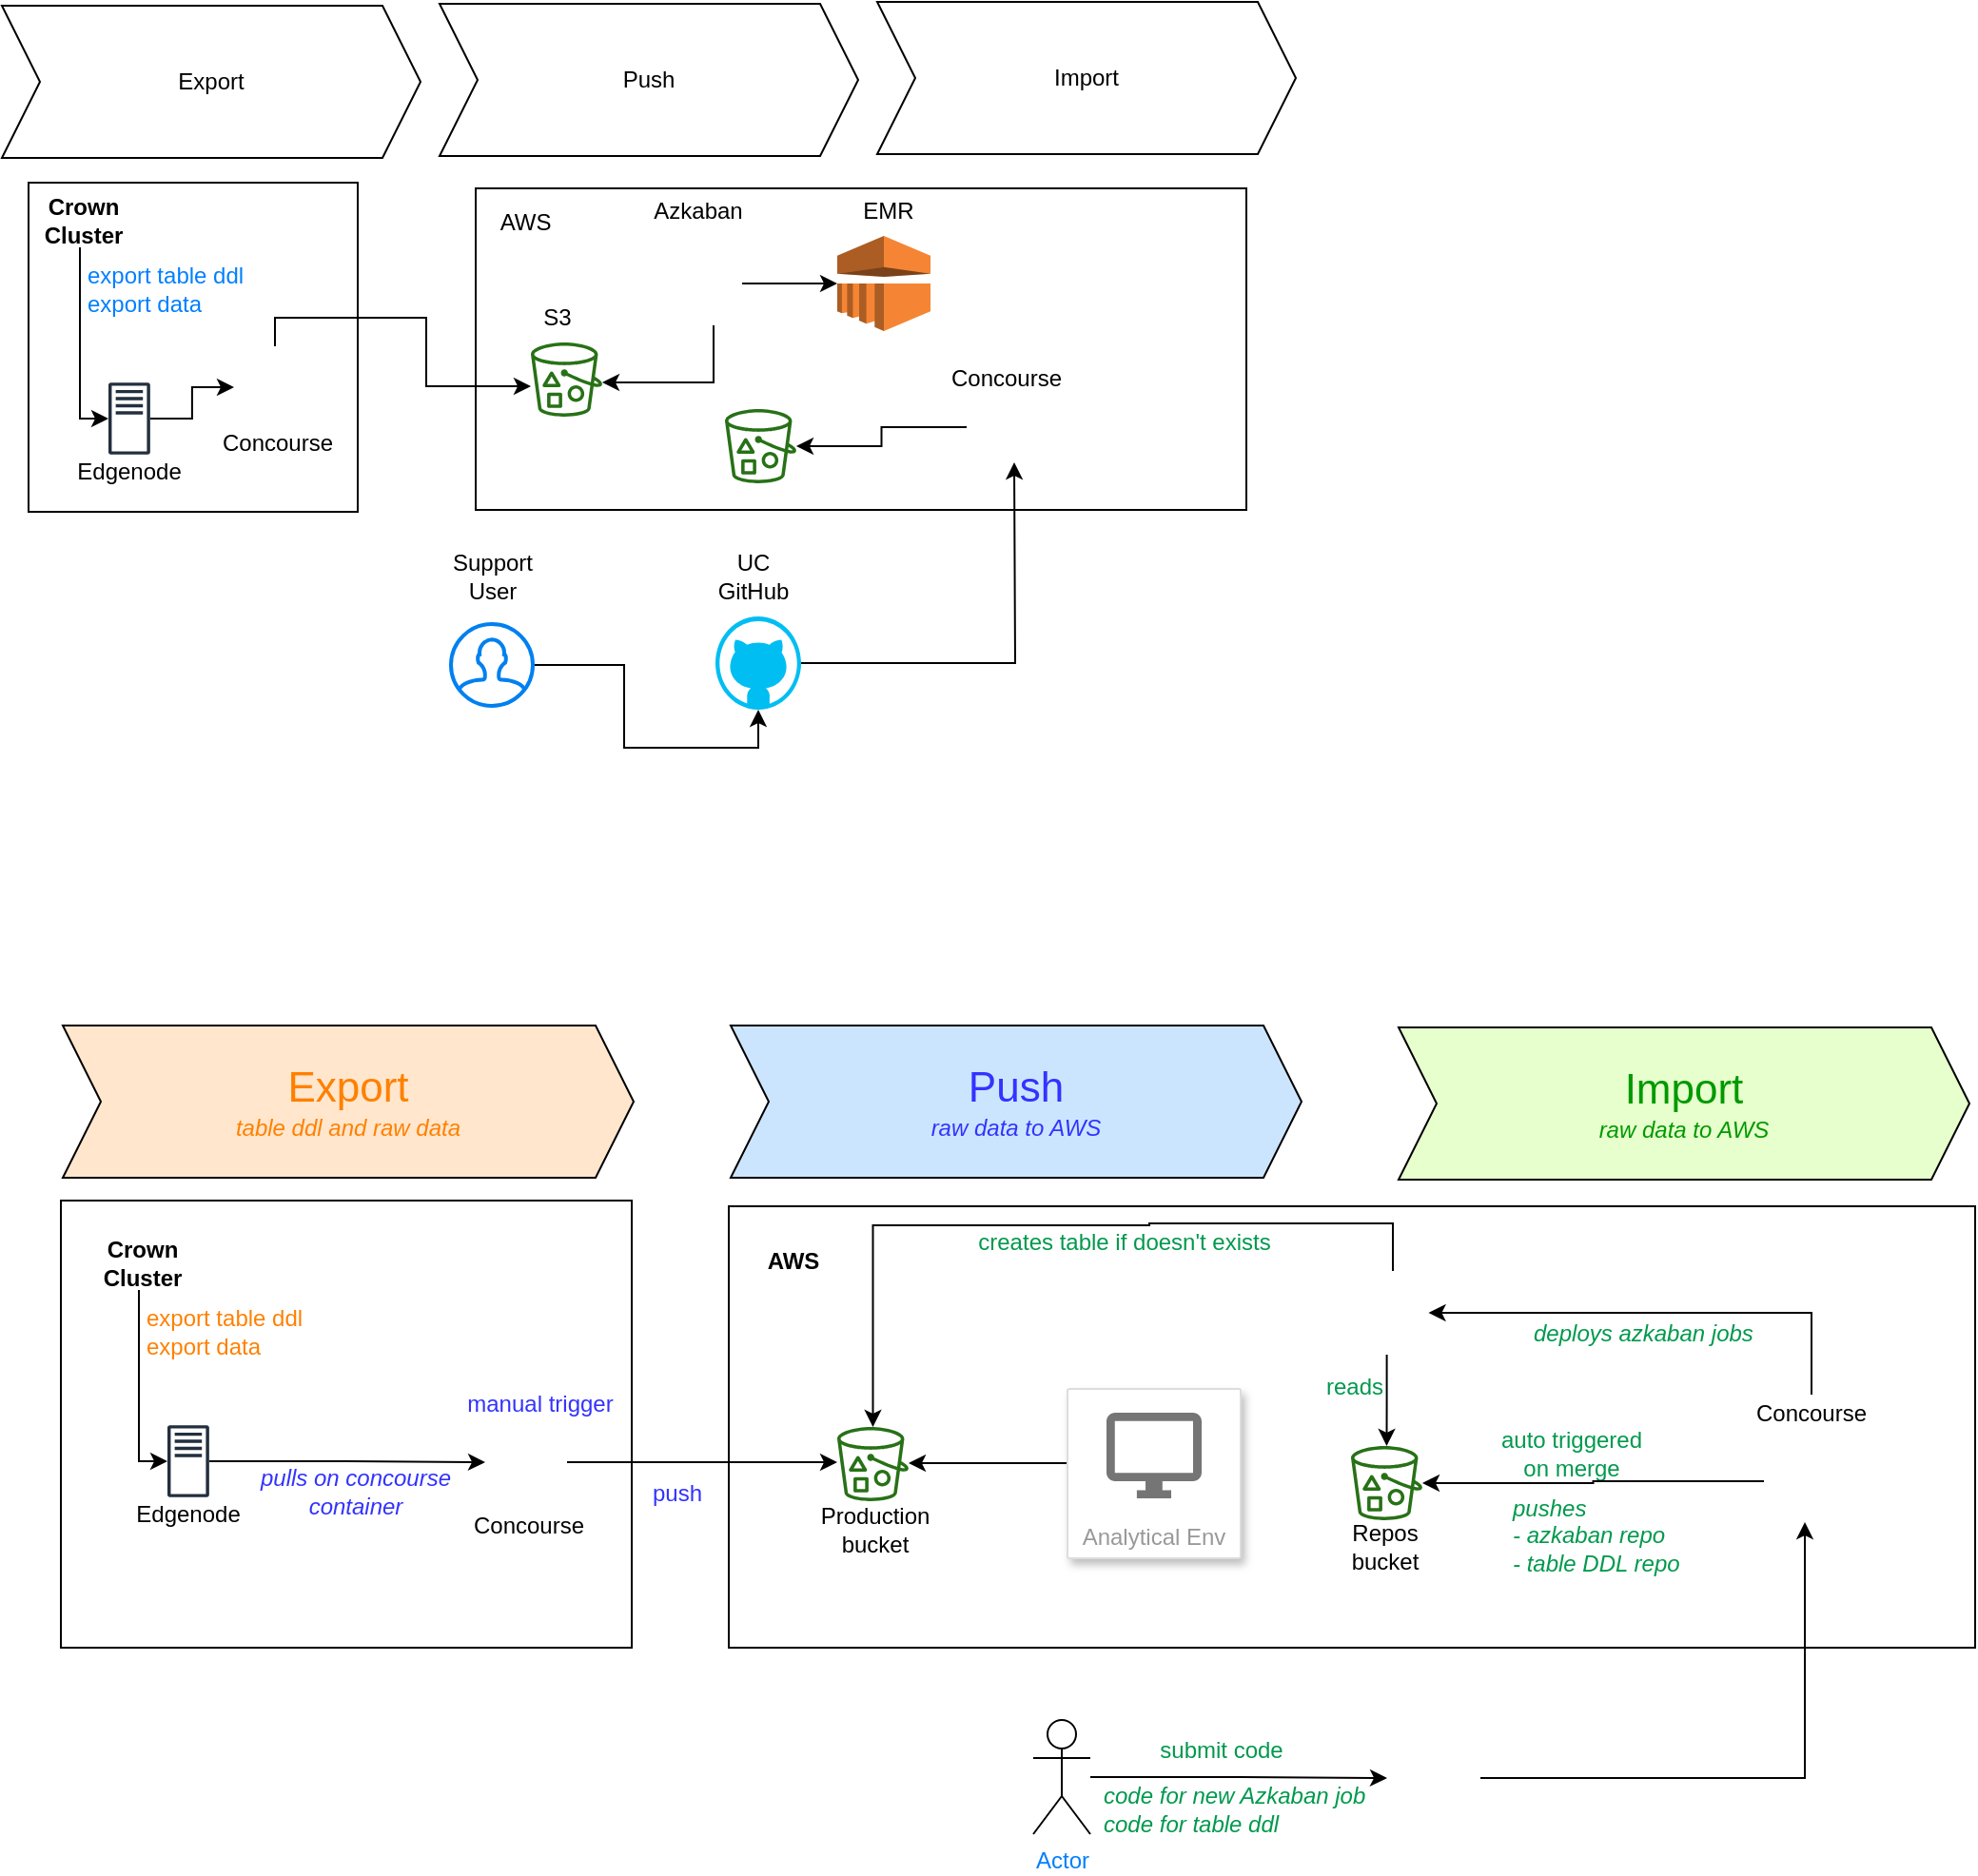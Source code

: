 <mxfile version="14.9.5" type="github"><diagram id="43s8J1iwnSDdJf3g1mhZ" name="Page-1"><mxGraphModel dx="1412" dy="798" grid="1" gridSize="1" guides="1" tooltips="1" connect="1" arrows="1" fold="1" page="1" pageScale="1" pageWidth="827" pageHeight="1169" background="none" math="0" shadow="0"><root><mxCell id="0"/><mxCell id="1" parent="0"/><mxCell id="EBkyKj3g1xK_cwOpmnxG-1" value="Export" style="shape=step;perimeter=stepPerimeter;whiteSpace=wrap;html=1;fixedSize=1;" parent="1" vertex="1"><mxGeometry x="50" y="97" width="220" height="80" as="geometry"/></mxCell><mxCell id="EBkyKj3g1xK_cwOpmnxG-4" value="Push" style="shape=step;perimeter=stepPerimeter;whiteSpace=wrap;html=1;fixedSize=1;" parent="1" vertex="1"><mxGeometry x="280" y="96" width="220" height="80" as="geometry"/></mxCell><mxCell id="EBkyKj3g1xK_cwOpmnxG-5" value="Import" style="shape=step;perimeter=stepPerimeter;whiteSpace=wrap;html=1;fixedSize=1;" parent="1" vertex="1"><mxGeometry x="510" y="95" width="220" height="80" as="geometry"/></mxCell><mxCell id="EBkyKj3g1xK_cwOpmnxG-6" value="" style="whiteSpace=wrap;html=1;aspect=fixed;" parent="1" vertex="1"><mxGeometry x="64" y="190" width="173" height="173" as="geometry"/></mxCell><mxCell id="EBkyKj3g1xK_cwOpmnxG-7" value="" style="whiteSpace=wrap;html=1;" parent="1" vertex="1"><mxGeometry x="299" y="193" width="405" height="169" as="geometry"/></mxCell><mxCell id="EBkyKj3g1xK_cwOpmnxG-40" style="edgeStyle=orthogonalEdgeStyle;rounded=0;orthogonalLoop=1;jettySize=auto;html=1;" parent="1" target="EBkyKj3g1xK_cwOpmnxG-10" edge="1"><mxGeometry relative="1" as="geometry"><mxPoint x="91" y="225" as="sourcePoint"/><Array as="points"><mxPoint x="91" y="224"/><mxPoint x="91" y="314"/></Array></mxGeometry></mxCell><mxCell id="EBkyKj3g1xK_cwOpmnxG-9" value="Crown Cluster" style="text;html=1;strokeColor=none;fillColor=none;align=center;verticalAlign=middle;whiteSpace=wrap;rounded=0;fontStyle=1" parent="1" vertex="1"><mxGeometry x="73" y="200" width="40" height="20" as="geometry"/></mxCell><mxCell id="EBkyKj3g1xK_cwOpmnxG-19" style="edgeStyle=orthogonalEdgeStyle;rounded=0;orthogonalLoop=1;jettySize=auto;html=1;entryX=0;entryY=0.5;entryDx=0;entryDy=0;" parent="1" source="EBkyKj3g1xK_cwOpmnxG-10" target="EBkyKj3g1xK_cwOpmnxG-16" edge="1"><mxGeometry relative="1" as="geometry"/></mxCell><mxCell id="EBkyKj3g1xK_cwOpmnxG-10" value="" style="outlineConnect=0;fontColor=#232F3E;gradientColor=none;fillColor=#232F3E;strokeColor=none;dashed=0;verticalLabelPosition=bottom;verticalAlign=top;align=center;html=1;fontSize=12;fontStyle=0;aspect=fixed;pointerEvents=1;shape=mxgraph.aws4.traditional_server;" parent="1" vertex="1"><mxGeometry x="106" y="295" width="21.92" height="38" as="geometry"/></mxCell><mxCell id="EBkyKj3g1xK_cwOpmnxG-11" value="Edgenode" style="text;html=1;strokeColor=none;fillColor=none;align=center;verticalAlign=middle;whiteSpace=wrap;rounded=0;" parent="1" vertex="1"><mxGeometry x="96.96" y="332" width="40" height="20" as="geometry"/></mxCell><mxCell id="EBkyKj3g1xK_cwOpmnxG-13" value="" style="outlineConnect=0;fontColor=#232F3E;gradientColor=none;fillColor=#277116;strokeColor=none;dashed=0;verticalLabelPosition=bottom;verticalAlign=top;align=center;html=1;fontSize=12;fontStyle=0;aspect=fixed;pointerEvents=1;shape=mxgraph.aws4.bucket_with_objects;" parent="1" vertex="1"><mxGeometry x="328" y="274" width="37.5" height="39" as="geometry"/></mxCell><mxCell id="EBkyKj3g1xK_cwOpmnxG-14" value="AWS&amp;nbsp;" style="text;html=1;strokeColor=none;fillColor=none;align=center;verticalAlign=middle;whiteSpace=wrap;rounded=0;" parent="1" vertex="1"><mxGeometry x="307" y="201" width="40" height="20" as="geometry"/></mxCell><mxCell id="EBkyKj3g1xK_cwOpmnxG-15" value="S3" style="text;html=1;strokeColor=none;fillColor=none;align=center;verticalAlign=middle;whiteSpace=wrap;rounded=0;" parent="1" vertex="1"><mxGeometry x="322" y="251" width="40" height="20" as="geometry"/></mxCell><mxCell id="EBkyKj3g1xK_cwOpmnxG-20" style="edgeStyle=orthogonalEdgeStyle;rounded=0;orthogonalLoop=1;jettySize=auto;html=1;" parent="1" source="EBkyKj3g1xK_cwOpmnxG-16" target="EBkyKj3g1xK_cwOpmnxG-13" edge="1"><mxGeometry relative="1" as="geometry"><Array as="points"><mxPoint x="273" y="261"/><mxPoint x="273" y="297"/></Array></mxGeometry></mxCell><mxCell id="EBkyKj3g1xK_cwOpmnxG-16" value="" style="shape=image;verticalLabelPosition=bottom;labelBackgroundColor=#ffffff;verticalAlign=top;aspect=fixed;imageAspect=0;image=https://cdn.icon-icons.com/icons2/2248/PNG/512/concourse_ci_icon_134990.png;" parent="1" vertex="1"><mxGeometry x="172" y="276" width="43" height="43" as="geometry"/></mxCell><mxCell id="EBkyKj3g1xK_cwOpmnxG-17" value="Concourse" style="text;html=1;strokeColor=none;fillColor=none;align=center;verticalAlign=middle;whiteSpace=wrap;rounded=0;" parent="1" vertex="1"><mxGeometry x="175" y="317" width="40" height="20" as="geometry"/></mxCell><mxCell id="EBkyKj3g1xK_cwOpmnxG-37" style="edgeStyle=orthogonalEdgeStyle;rounded=0;orthogonalLoop=1;jettySize=auto;html=1;" parent="1" source="EBkyKj3g1xK_cwOpmnxG-21" target="EBkyKj3g1xK_cwOpmnxG-36" edge="1"><mxGeometry relative="1" as="geometry"/></mxCell><mxCell id="EBkyKj3g1xK_cwOpmnxG-21" value="" style="shape=image;verticalLabelPosition=bottom;labelBackgroundColor=#ffffff;verticalAlign=top;aspect=fixed;imageAspect=0;image=https://cdn.icon-icons.com/icons2/2248/PNG/512/concourse_ci_icon_134990.png;" parent="1" vertex="1"><mxGeometry x="557" y="297" width="43" height="43" as="geometry"/></mxCell><mxCell id="EBkyKj3g1xK_cwOpmnxG-32" style="edgeStyle=orthogonalEdgeStyle;rounded=0;orthogonalLoop=1;jettySize=auto;html=1;" parent="1" source="EBkyKj3g1xK_cwOpmnxG-22" target="EBkyKj3g1xK_cwOpmnxG-13" edge="1"><mxGeometry relative="1" as="geometry"><Array as="points"><mxPoint x="424" y="295"/></Array></mxGeometry></mxCell><mxCell id="EBkyKj3g1xK_cwOpmnxG-34" style="edgeStyle=orthogonalEdgeStyle;rounded=0;orthogonalLoop=1;jettySize=auto;html=1;" parent="1" source="EBkyKj3g1xK_cwOpmnxG-22" target="EBkyKj3g1xK_cwOpmnxG-33" edge="1"><mxGeometry relative="1" as="geometry"/></mxCell><mxCell id="EBkyKj3g1xK_cwOpmnxG-22" value="" style="shape=image;verticalLabelPosition=bottom;labelBackgroundColor=#ffffff;verticalAlign=top;aspect=fixed;imageAspect=0;image=https://pbs.twimg.com/profile_images/474186426733432832/TK0wsJkv.png;" parent="1" vertex="1"><mxGeometry x="395" y="221" width="44" height="44" as="geometry"/></mxCell><mxCell id="EBkyKj3g1xK_cwOpmnxG-35" style="edgeStyle=orthogonalEdgeStyle;rounded=0;orthogonalLoop=1;jettySize=auto;html=1;" parent="1" source="EBkyKj3g1xK_cwOpmnxG-23" edge="1"><mxGeometry relative="1" as="geometry"><mxPoint x="582" y="337" as="targetPoint"/></mxGeometry></mxCell><mxCell id="EBkyKj3g1xK_cwOpmnxG-23" value="" style="verticalLabelPosition=bottom;html=1;verticalAlign=top;align=center;strokeColor=none;fillColor=#00BEF2;shape=mxgraph.azure.github_code;pointerEvents=1;" parent="1" vertex="1"><mxGeometry x="425" y="418" width="45" height="49" as="geometry"/></mxCell><mxCell id="EBkyKj3g1xK_cwOpmnxG-24" value="UC GitHub" style="text;html=1;strokeColor=none;fillColor=none;align=center;verticalAlign=middle;whiteSpace=wrap;rounded=0;" parent="1" vertex="1"><mxGeometry x="425" y="387" width="40" height="20" as="geometry"/></mxCell><mxCell id="EBkyKj3g1xK_cwOpmnxG-29" style="edgeStyle=orthogonalEdgeStyle;rounded=0;orthogonalLoop=1;jettySize=auto;html=1;entryX=0.5;entryY=1;entryDx=0;entryDy=0;entryPerimeter=0;" parent="1" source="EBkyKj3g1xK_cwOpmnxG-25" target="EBkyKj3g1xK_cwOpmnxG-23" edge="1"><mxGeometry relative="1" as="geometry"/></mxCell><mxCell id="EBkyKj3g1xK_cwOpmnxG-25" value="" style="html=1;verticalLabelPosition=bottom;align=center;labelBackgroundColor=#ffffff;verticalAlign=top;strokeWidth=2;strokeColor=#0080F0;shadow=0;dashed=0;shape=mxgraph.ios7.icons.user;" parent="1" vertex="1"><mxGeometry x="286" y="422" width="43" height="43" as="geometry"/></mxCell><mxCell id="EBkyKj3g1xK_cwOpmnxG-26" value="Support User" style="text;html=1;strokeColor=none;fillColor=none;align=center;verticalAlign=middle;whiteSpace=wrap;rounded=0;" parent="1" vertex="1"><mxGeometry x="288" y="387" width="40" height="20" as="geometry"/></mxCell><mxCell id="EBkyKj3g1xK_cwOpmnxG-33" value="" style="outlineConnect=0;dashed=0;verticalLabelPosition=bottom;verticalAlign=top;align=center;html=1;shape=mxgraph.aws3.emr;fillColor=#F58534;gradientColor=none;" parent="1" vertex="1"><mxGeometry x="489" y="218" width="49" height="50" as="geometry"/></mxCell><mxCell id="EBkyKj3g1xK_cwOpmnxG-36" value="" style="outlineConnect=0;fontColor=#232F3E;gradientColor=none;fillColor=#277116;strokeColor=none;dashed=0;verticalLabelPosition=bottom;verticalAlign=top;align=center;html=1;fontSize=12;fontStyle=0;aspect=fixed;pointerEvents=1;shape=mxgraph.aws4.bucket_with_objects;" parent="1" vertex="1"><mxGeometry x="430" y="309" width="37.5" height="39" as="geometry"/></mxCell><mxCell id="EBkyKj3g1xK_cwOpmnxG-41" value="Concourse" style="text;html=1;strokeColor=none;fillColor=none;align=center;verticalAlign=middle;whiteSpace=wrap;rounded=0;" parent="1" vertex="1"><mxGeometry x="558" y="281" width="40" height="23" as="geometry"/></mxCell><mxCell id="EBkyKj3g1xK_cwOpmnxG-43" value="EMR" style="text;html=1;strokeColor=none;fillColor=none;align=center;verticalAlign=middle;whiteSpace=wrap;rounded=0;" parent="1" vertex="1"><mxGeometry x="496" y="195" width="40" height="20" as="geometry"/></mxCell><mxCell id="EBkyKj3g1xK_cwOpmnxG-44" value="Azkaban" style="text;html=1;strokeColor=none;fillColor=none;align=center;verticalAlign=middle;whiteSpace=wrap;rounded=0;" parent="1" vertex="1"><mxGeometry x="396" y="195" width="40" height="20" as="geometry"/></mxCell><mxCell id="EBkyKj3g1xK_cwOpmnxG-45" value="export table ddl&lt;br&gt;export data" style="text;html=1;strokeColor=none;fillColor=none;align=left;verticalAlign=middle;whiteSpace=wrap;rounded=0;fontColor=#007FFF;" parent="1" vertex="1"><mxGeometry x="93" y="236" width="112" height="20" as="geometry"/></mxCell><mxCell id="EBkyKj3g1xK_cwOpmnxG-49" value="&lt;font&gt;&lt;span style=&quot;font-size: 22px&quot;&gt;Export&lt;/span&gt;&lt;br&gt;&lt;i&gt;&lt;font style=&quot;font-size: 12px&quot;&gt;table ddl and raw data&lt;/font&gt;&lt;/i&gt;&lt;br&gt;&lt;/font&gt;" style="shape=step;perimeter=stepPerimeter;whiteSpace=wrap;html=1;fixedSize=1;fontColor=#FF8000;fillColor=#FFE6CC;" parent="1" vertex="1"><mxGeometry x="82" y="633" width="300" height="80" as="geometry"/></mxCell><mxCell id="EBkyKj3g1xK_cwOpmnxG-52" value="" style="whiteSpace=wrap;html=1;" parent="1" vertex="1"><mxGeometry x="81" y="725" width="300" height="235" as="geometry"/></mxCell><mxCell id="EBkyKj3g1xK_cwOpmnxG-54" style="edgeStyle=orthogonalEdgeStyle;rounded=0;orthogonalLoop=1;jettySize=auto;html=1;" parent="1" target="EBkyKj3g1xK_cwOpmnxG-57" edge="1"><mxGeometry relative="1" as="geometry"><mxPoint x="122" y="773" as="sourcePoint"/><Array as="points"><mxPoint x="122" y="772"/><mxPoint x="122" y="862"/></Array></mxGeometry></mxCell><mxCell id="EBkyKj3g1xK_cwOpmnxG-55" value="Crown Cluster" style="text;html=1;strokeColor=none;fillColor=none;align=center;verticalAlign=middle;whiteSpace=wrap;rounded=0;fontStyle=1" parent="1" vertex="1"><mxGeometry x="104" y="748" width="40" height="20" as="geometry"/></mxCell><mxCell id="EBkyKj3g1xK_cwOpmnxG-56" style="edgeStyle=orthogonalEdgeStyle;rounded=0;orthogonalLoop=1;jettySize=auto;html=1;entryX=0;entryY=0.5;entryDx=0;entryDy=0;" parent="1" source="EBkyKj3g1xK_cwOpmnxG-57" target="EBkyKj3g1xK_cwOpmnxG-63" edge="1"><mxGeometry relative="1" as="geometry"/></mxCell><mxCell id="EBkyKj3g1xK_cwOpmnxG-57" value="" style="outlineConnect=0;fontColor=#232F3E;gradientColor=none;fillColor=#232F3E;strokeColor=none;dashed=0;verticalLabelPosition=bottom;verticalAlign=top;align=center;html=1;fontSize=12;fontStyle=0;aspect=fixed;pointerEvents=1;shape=mxgraph.aws4.traditional_server;" parent="1" vertex="1"><mxGeometry x="137" y="843" width="21.92" height="38" as="geometry"/></mxCell><mxCell id="EBkyKj3g1xK_cwOpmnxG-58" value="Edgenode" style="text;html=1;strokeColor=none;fillColor=none;align=center;verticalAlign=middle;whiteSpace=wrap;rounded=0;" parent="1" vertex="1"><mxGeometry x="127.96" y="880" width="40" height="20" as="geometry"/></mxCell><mxCell id="EBkyKj3g1xK_cwOpmnxG-63" value="" style="shape=image;verticalLabelPosition=bottom;labelBackgroundColor=#ffffff;verticalAlign=top;aspect=fixed;imageAspect=0;image=https://cdn.icon-icons.com/icons2/2248/PNG/512/concourse_ci_icon_134990.png;" parent="1" vertex="1"><mxGeometry x="304" y="841" width="43" height="43" as="geometry"/></mxCell><mxCell id="EBkyKj3g1xK_cwOpmnxG-64" value="Concourse" style="text;html=1;strokeColor=none;fillColor=none;align=center;verticalAlign=middle;whiteSpace=wrap;rounded=0;" parent="1" vertex="1"><mxGeometry x="307" y="886" width="40" height="20" as="geometry"/></mxCell><mxCell id="EBkyKj3g1xK_cwOpmnxG-81" value="export table ddl&lt;br&gt;export data" style="text;html=1;strokeColor=none;fillColor=none;align=left;verticalAlign=middle;whiteSpace=wrap;rounded=0;fontColor=#FF8000;" parent="1" vertex="1"><mxGeometry x="124" y="784" width="112" height="20" as="geometry"/></mxCell><mxCell id="EBkyKj3g1xK_cwOpmnxG-82" value="manual trigger" style="text;html=1;strokeColor=none;fillColor=none;align=center;verticalAlign=middle;whiteSpace=wrap;rounded=0;fontColor=#3333FF;" parent="1" vertex="1"><mxGeometry x="277" y="822" width="112" height="20" as="geometry"/></mxCell><mxCell id="EBkyKj3g1xK_cwOpmnxG-84" value="pulls on concourse container" style="text;html=1;strokeColor=none;fillColor=none;align=center;verticalAlign=middle;whiteSpace=wrap;rounded=0;fontStyle=2;fontColor=#3333FF;" parent="1" vertex="1"><mxGeometry x="180" y="868" width="112" height="20" as="geometry"/></mxCell><mxCell id="EBkyKj3g1xK_cwOpmnxG-86" value="&lt;font&gt;&lt;span style=&quot;font-size: 22px&quot;&gt;Push&lt;/span&gt;&lt;br&gt;&lt;i&gt;&lt;font style=&quot;font-size: 12px&quot;&gt;raw data to AWS&lt;/font&gt;&lt;/i&gt;&lt;br&gt;&lt;/font&gt;" style="shape=step;perimeter=stepPerimeter;whiteSpace=wrap;html=1;fixedSize=1;fontColor=#3333FF;fillColor=#CCE5FF;" parent="1" vertex="1"><mxGeometry x="433" y="633" width="300" height="80" as="geometry"/></mxCell><mxCell id="EBkyKj3g1xK_cwOpmnxG-88" value="" style="whiteSpace=wrap;html=1;" parent="1" vertex="1"><mxGeometry x="432" y="728" width="655" height="232" as="geometry"/></mxCell><mxCell id="EBkyKj3g1xK_cwOpmnxG-87" value="&lt;font&gt;&lt;span style=&quot;font-size: 22px&quot;&gt;Import&lt;/span&gt;&lt;br&gt;&lt;i&gt;&lt;font style=&quot;font-size: 12px&quot;&gt;raw data to AWS&lt;/font&gt;&lt;/i&gt;&lt;br&gt;&lt;/font&gt;" style="shape=step;perimeter=stepPerimeter;whiteSpace=wrap;html=1;fixedSize=1;fontColor=#009900;fillColor=#E6FFCC;" parent="1" vertex="1"><mxGeometry x="784" y="634" width="300" height="80" as="geometry"/></mxCell><mxCell id="EBkyKj3g1xK_cwOpmnxG-89" value="" style="outlineConnect=0;fontColor=#232F3E;gradientColor=none;fillColor=#277116;strokeColor=none;dashed=0;verticalLabelPosition=bottom;verticalAlign=top;align=center;html=1;fontSize=12;fontStyle=0;aspect=fixed;pointerEvents=1;shape=mxgraph.aws4.bucket_with_objects;" parent="1" vertex="1"><mxGeometry x="489" y="844" width="37.5" height="39" as="geometry"/></mxCell><mxCell id="EBkyKj3g1xK_cwOpmnxG-90" style="edgeStyle=orthogonalEdgeStyle;rounded=0;orthogonalLoop=1;jettySize=auto;html=1;fontColor=#007FFF;" parent="1" source="EBkyKj3g1xK_cwOpmnxG-63" target="EBkyKj3g1xK_cwOpmnxG-89" edge="1"><mxGeometry relative="1" as="geometry"><Array as="points"><mxPoint x="454" y="863"/><mxPoint x="454" y="863"/></Array></mxGeometry></mxCell><mxCell id="EBkyKj3g1xK_cwOpmnxG-91" value="AWS" style="text;html=1;strokeColor=none;fillColor=none;align=center;verticalAlign=middle;whiteSpace=wrap;rounded=0;fontStyle=1" parent="1" vertex="1"><mxGeometry x="446" y="747" width="40" height="20" as="geometry"/></mxCell><mxCell id="EBkyKj3g1xK_cwOpmnxG-92" value="push" style="text;html=1;strokeColor=none;fillColor=none;align=center;verticalAlign=middle;whiteSpace=wrap;rounded=0;fontColor=#3333FF;" parent="1" vertex="1"><mxGeometry x="349" y="869" width="112" height="20" as="geometry"/></mxCell><mxCell id="EBkyKj3g1xK_cwOpmnxG-97" style="edgeStyle=orthogonalEdgeStyle;rounded=0;orthogonalLoop=1;jettySize=auto;html=1;entryX=0;entryY=0.5;entryDx=0;entryDy=0;fontColor=#007FFF;" parent="1" source="EBkyKj3g1xK_cwOpmnxG-94" target="EBkyKj3g1xK_cwOpmnxG-96" edge="1"><mxGeometry relative="1" as="geometry"><Array as="points"><mxPoint x="701" y="1028"/><mxPoint x="780" y="1029"/></Array></mxGeometry></mxCell><mxCell id="EBkyKj3g1xK_cwOpmnxG-94" value="Actor" style="shape=umlActor;verticalLabelPosition=bottom;verticalAlign=top;html=1;outlineConnect=0;fontColor=#007FFF;" parent="1" vertex="1"><mxGeometry x="592" y="998" width="30" height="60" as="geometry"/></mxCell><mxCell id="EBkyKj3g1xK_cwOpmnxG-114" style="edgeStyle=orthogonalEdgeStyle;rounded=0;orthogonalLoop=1;jettySize=auto;html=1;fontColor=#007FFF;" parent="1" source="EBkyKj3g1xK_cwOpmnxG-96" target="EBkyKj3g1xK_cwOpmnxG-101" edge="1"><mxGeometry relative="1" as="geometry"><mxPoint x="951.0" y="1053.5" as="sourcePoint"/></mxGeometry></mxCell><mxCell id="EBkyKj3g1xK_cwOpmnxG-96" value="" style="shape=image;html=1;verticalAlign=top;verticalLabelPosition=bottom;labelBackgroundColor=#ffffff;imageAspect=0;aspect=fixed;image=https://cdn4.iconfinder.com/data/icons/socialcones/508/Github-128.png;fontColor=#007FFF;" parent="1" vertex="1"><mxGeometry x="778" y="1004" width="49" height="49" as="geometry"/></mxCell><mxCell id="EBkyKj3g1xK_cwOpmnxG-98" value="auto triggered&lt;br&gt;on merge" style="text;html=1;strokeColor=none;fillColor=none;align=center;verticalAlign=middle;whiteSpace=wrap;rounded=0;fontColor=#00994D;" parent="1" vertex="1"><mxGeometry x="819" y="848" width="112" height="20" as="geometry"/></mxCell><mxCell id="EBkyKj3g1xK_cwOpmnxG-99" value="code for new Azkaban job&lt;br&gt;code for table ddl" style="text;html=1;strokeColor=none;fillColor=none;align=left;verticalAlign=middle;whiteSpace=wrap;rounded=0;fontStyle=2;fontColor=#00994D;" parent="1" vertex="1"><mxGeometry x="627" y="1029" width="146" height="32" as="geometry"/></mxCell><mxCell id="EBkyKj3g1xK_cwOpmnxG-100" value="" style="outlineConnect=0;fontColor=#232F3E;gradientColor=none;fillColor=#277116;strokeColor=none;dashed=0;verticalLabelPosition=bottom;verticalAlign=top;align=center;html=1;fontSize=12;fontStyle=0;aspect=fixed;pointerEvents=1;shape=mxgraph.aws4.bucket_with_objects;" parent="1" vertex="1"><mxGeometry x="759" y="854" width="37.5" height="39" as="geometry"/></mxCell><mxCell id="EBkyKj3g1xK_cwOpmnxG-113" style="edgeStyle=orthogonalEdgeStyle;rounded=0;orthogonalLoop=1;jettySize=auto;html=1;exitX=0;exitY=0.5;exitDx=0;exitDy=0;fontColor=#007FFF;" parent="1" source="EBkyKj3g1xK_cwOpmnxG-101" target="EBkyKj3g1xK_cwOpmnxG-100" edge="1"><mxGeometry relative="1" as="geometry"/></mxCell><mxCell id="EBkyKj3g1xK_cwOpmnxG-101" value="" style="shape=image;verticalLabelPosition=bottom;labelBackgroundColor=#ffffff;verticalAlign=top;aspect=fixed;imageAspect=0;image=https://cdn.icon-icons.com/icons2/2248/PNG/512/concourse_ci_icon_134990.png;" parent="1" vertex="1"><mxGeometry x="976" y="851" width="43" height="43" as="geometry"/></mxCell><mxCell id="EBkyKj3g1xK_cwOpmnxG-111" style="edgeStyle=orthogonalEdgeStyle;rounded=0;orthogonalLoop=1;jettySize=auto;html=1;entryX=1;entryY=0.5;entryDx=0;entryDy=0;fontColor=#007FFF;exitX=0.5;exitY=0;exitDx=0;exitDy=0;" parent="1" source="EBkyKj3g1xK_cwOpmnxG-102" target="EBkyKj3g1xK_cwOpmnxG-109" edge="1"><mxGeometry relative="1" as="geometry"/></mxCell><mxCell id="EBkyKj3g1xK_cwOpmnxG-102" value="Concourse" style="text;html=1;strokeColor=none;fillColor=none;align=center;verticalAlign=middle;whiteSpace=wrap;rounded=0;" parent="1" vertex="1"><mxGeometry x="981" y="827" width="40" height="20" as="geometry"/></mxCell><mxCell id="EBkyKj3g1xK_cwOpmnxG-105" value="pushes&lt;br&gt;- azkaban repo&lt;br&gt;- table DDL repo" style="text;html=1;strokeColor=none;fillColor=none;align=left;verticalAlign=middle;whiteSpace=wrap;rounded=0;fontStyle=2;fontColor=#00994D;" parent="1" vertex="1"><mxGeometry x="842" y="877" width="97" height="48" as="geometry"/></mxCell><mxCell id="EBkyKj3g1xK_cwOpmnxG-107" value="Repos bucket" style="text;html=1;strokeColor=none;fillColor=none;align=center;verticalAlign=middle;whiteSpace=wrap;rounded=0;" parent="1" vertex="1"><mxGeometry x="756.5" y="897" width="40" height="20" as="geometry"/></mxCell><mxCell id="EBkyKj3g1xK_cwOpmnxG-108" value="Production&lt;br&gt;bucket" style="text;html=1;strokeColor=none;fillColor=none;align=center;verticalAlign=middle;whiteSpace=wrap;rounded=0;" parent="1" vertex="1"><mxGeometry x="489" y="888" width="40" height="20" as="geometry"/></mxCell><mxCell id="EBkyKj3g1xK_cwOpmnxG-115" style="edgeStyle=orthogonalEdgeStyle;rounded=0;orthogonalLoop=1;jettySize=auto;html=1;fontColor=#007FFF;" parent="1" source="EBkyKj3g1xK_cwOpmnxG-109" target="EBkyKj3g1xK_cwOpmnxG-100" edge="1"><mxGeometry relative="1" as="geometry"/></mxCell><mxCell id="EBkyKj3g1xK_cwOpmnxG-116" style="edgeStyle=orthogonalEdgeStyle;rounded=0;orthogonalLoop=1;jettySize=auto;html=1;fontColor=#007FFF;" parent="1" source="EBkyKj3g1xK_cwOpmnxG-109" target="EBkyKj3g1xK_cwOpmnxG-89" edge="1"><mxGeometry relative="1" as="geometry"><Array as="points"><mxPoint x="781" y="737"/><mxPoint x="653" y="737"/><mxPoint x="508" y="738"/></Array></mxGeometry></mxCell><mxCell id="EBkyKj3g1xK_cwOpmnxG-109" value="" style="shape=image;verticalLabelPosition=bottom;labelBackgroundColor=#ffffff;verticalAlign=top;aspect=fixed;imageAspect=0;image=https://pbs.twimg.com/profile_images/474186426733432832/TK0wsJkv.png;" parent="1" vertex="1"><mxGeometry x="755.75" y="762" width="44" height="44" as="geometry"/></mxCell><mxCell id="EBkyKj3g1xK_cwOpmnxG-120" style="edgeStyle=orthogonalEdgeStyle;rounded=0;orthogonalLoop=1;jettySize=auto;html=1;fontColor=#007FFF;" parent="1" source="EBkyKj3g1xK_cwOpmnxG-118" target="EBkyKj3g1xK_cwOpmnxG-89" edge="1"><mxGeometry relative="1" as="geometry"><Array as="points"><mxPoint x="590" y="863"/><mxPoint x="590" y="863"/></Array></mxGeometry></mxCell><mxCell id="EBkyKj3g1xK_cwOpmnxG-118" value="Analytical Env" style="strokeColor=#dddddd;shadow=1;strokeWidth=1;rounded=1;absoluteArcSize=1;arcSize=2;labelPosition=center;verticalLabelPosition=middle;align=center;verticalAlign=bottom;spacingLeft=0;fontColor=#999999;fontSize=12;whiteSpace=wrap;spacingBottom=2;" parent="1" vertex="1"><mxGeometry x="610" y="824" width="91" height="89" as="geometry"/></mxCell><mxCell id="EBkyKj3g1xK_cwOpmnxG-119" value="" style="dashed=0;connectable=0;html=1;fillColor=#757575;strokeColor=none;shape=mxgraph.gcp2.desktop;part=1;" parent="EBkyKj3g1xK_cwOpmnxG-118" vertex="1"><mxGeometry x="0.5" width="50" height="45" relative="1" as="geometry"><mxPoint x="-25" y="12.5" as="offset"/></mxGeometry></mxCell><mxCell id="EBkyKj3g1xK_cwOpmnxG-121" value="submit code" style="text;html=1;strokeColor=none;fillColor=none;align=center;verticalAlign=middle;whiteSpace=wrap;rounded=0;fontColor=#00994D;" parent="1" vertex="1"><mxGeometry x="641" y="1004" width="100" height="20" as="geometry"/></mxCell><mxCell id="EBkyKj3g1xK_cwOpmnxG-123" value="deploys azkaban jobs" style="text;html=1;strokeColor=none;fillColor=none;align=left;verticalAlign=middle;whiteSpace=wrap;rounded=0;fontStyle=2;fontColor=#00994D;" parent="1" vertex="1"><mxGeometry x="853" y="771" width="137" height="48" as="geometry"/></mxCell><mxCell id="EBkyKj3g1xK_cwOpmnxG-124" value="reads" style="text;html=1;strokeColor=none;fillColor=none;align=center;verticalAlign=middle;whiteSpace=wrap;rounded=0;fontColor=#00994D;" parent="1" vertex="1"><mxGeometry x="741" y="813" width="40" height="20" as="geometry"/></mxCell><mxCell id="EBkyKj3g1xK_cwOpmnxG-126" value="creates table if doesn't exists" style="text;html=1;strokeColor=none;fillColor=none;align=center;verticalAlign=middle;whiteSpace=wrap;rounded=0;fontColor=#00994D;" parent="1" vertex="1"><mxGeometry x="538" y="737" width="204" height="20" as="geometry"/></mxCell></root></mxGraphModel></diagram></mxfile>